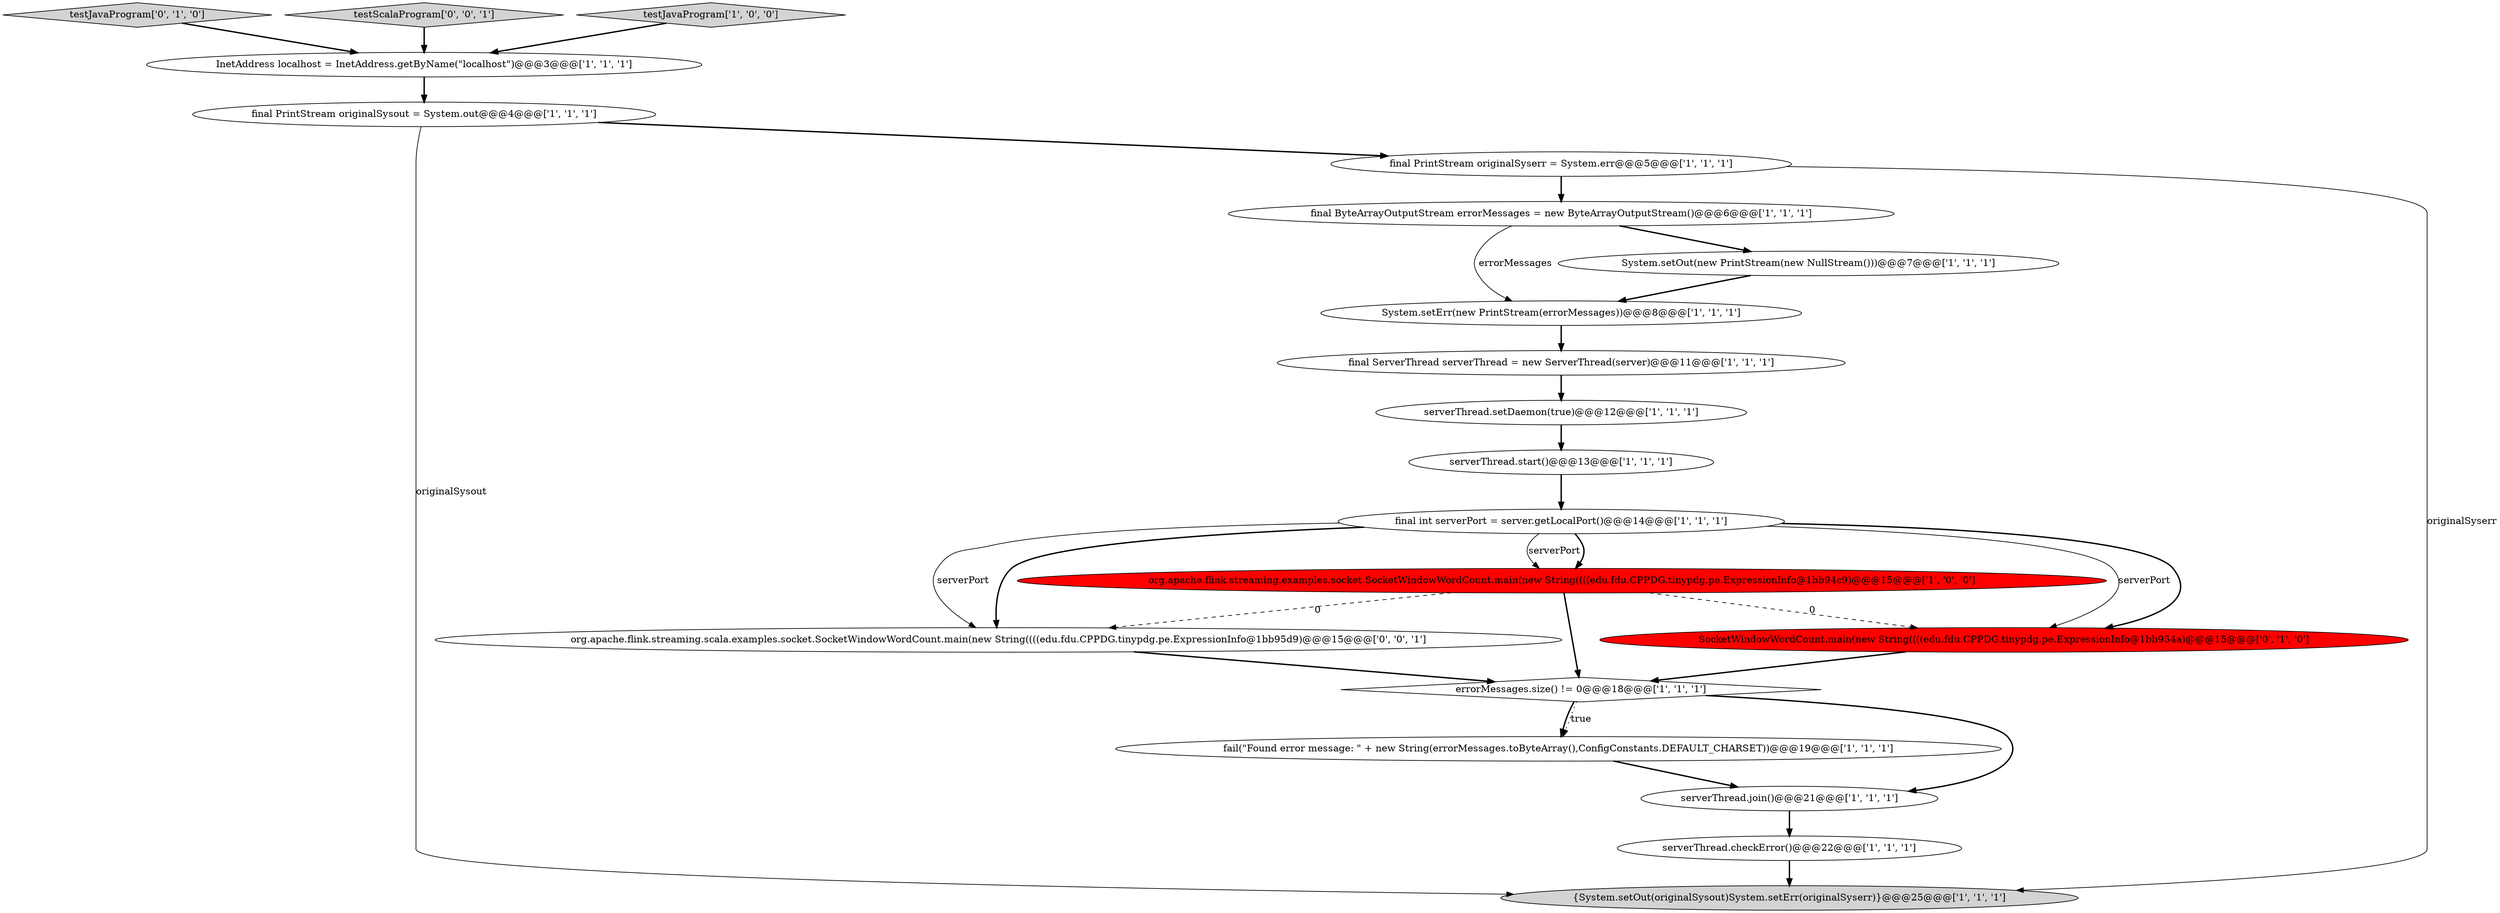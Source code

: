 digraph {
7 [style = filled, label = "final int serverPort = server.getLocalPort()@@@14@@@['1', '1', '1']", fillcolor = white, shape = ellipse image = "AAA0AAABBB1BBB"];
17 [style = filled, label = "testJavaProgram['0', '1', '0']", fillcolor = lightgray, shape = diamond image = "AAA0AAABBB2BBB"];
16 [style = filled, label = "{System.setOut(originalSysout)System.setErr(originalSyserr)}@@@25@@@['1', '1', '1']", fillcolor = lightgray, shape = ellipse image = "AAA0AAABBB1BBB"];
13 [style = filled, label = "errorMessages.size() != 0@@@18@@@['1', '1', '1']", fillcolor = white, shape = diamond image = "AAA0AAABBB1BBB"];
11 [style = filled, label = "System.setOut(new PrintStream(new NullStream()))@@@7@@@['1', '1', '1']", fillcolor = white, shape = ellipse image = "AAA0AAABBB1BBB"];
10 [style = filled, label = "InetAddress localhost = InetAddress.getByName(\"localhost\")@@@3@@@['1', '1', '1']", fillcolor = white, shape = ellipse image = "AAA0AAABBB1BBB"];
1 [style = filled, label = "serverThread.checkError()@@@22@@@['1', '1', '1']", fillcolor = white, shape = ellipse image = "AAA0AAABBB1BBB"];
12 [style = filled, label = "final ServerThread serverThread = new ServerThread(server)@@@11@@@['1', '1', '1']", fillcolor = white, shape = ellipse image = "AAA0AAABBB1BBB"];
4 [style = filled, label = "org.apache.flink.streaming.examples.socket.SocketWindowWordCount.main(new String((((edu.fdu.CPPDG.tinypdg.pe.ExpressionInfo@1bb94c9)@@@15@@@['1', '0', '0']", fillcolor = red, shape = ellipse image = "AAA1AAABBB1BBB"];
5 [style = filled, label = "final ByteArrayOutputStream errorMessages = new ByteArrayOutputStream()@@@6@@@['1', '1', '1']", fillcolor = white, shape = ellipse image = "AAA0AAABBB1BBB"];
0 [style = filled, label = "System.setErr(new PrintStream(errorMessages))@@@8@@@['1', '1', '1']", fillcolor = white, shape = ellipse image = "AAA0AAABBB1BBB"];
2 [style = filled, label = "serverThread.join()@@@21@@@['1', '1', '1']", fillcolor = white, shape = ellipse image = "AAA0AAABBB1BBB"];
3 [style = filled, label = "final PrintStream originalSysout = System.out@@@4@@@['1', '1', '1']", fillcolor = white, shape = ellipse image = "AAA0AAABBB1BBB"];
20 [style = filled, label = "org.apache.flink.streaming.scala.examples.socket.SocketWindowWordCount.main(new String((((edu.fdu.CPPDG.tinypdg.pe.ExpressionInfo@1bb95d9)@@@15@@@['0', '0', '1']", fillcolor = white, shape = ellipse image = "AAA0AAABBB3BBB"];
18 [style = filled, label = "SocketWindowWordCount.main(new String((((edu.fdu.CPPDG.tinypdg.pe.ExpressionInfo@1bb954a)@@@15@@@['0', '1', '0']", fillcolor = red, shape = ellipse image = "AAA1AAABBB2BBB"];
9 [style = filled, label = "fail(\"Found error message: \" + new String(errorMessages.toByteArray(),ConfigConstants.DEFAULT_CHARSET))@@@19@@@['1', '1', '1']", fillcolor = white, shape = ellipse image = "AAA0AAABBB1BBB"];
6 [style = filled, label = "serverThread.start()@@@13@@@['1', '1', '1']", fillcolor = white, shape = ellipse image = "AAA0AAABBB1BBB"];
15 [style = filled, label = "final PrintStream originalSyserr = System.err@@@5@@@['1', '1', '1']", fillcolor = white, shape = ellipse image = "AAA0AAABBB1BBB"];
8 [style = filled, label = "serverThread.setDaemon(true)@@@12@@@['1', '1', '1']", fillcolor = white, shape = ellipse image = "AAA0AAABBB1BBB"];
19 [style = filled, label = "testScalaProgram['0', '0', '1']", fillcolor = lightgray, shape = diamond image = "AAA0AAABBB3BBB"];
14 [style = filled, label = "testJavaProgram['1', '0', '0']", fillcolor = lightgray, shape = diamond image = "AAA0AAABBB1BBB"];
17->10 [style = bold, label=""];
4->18 [style = dashed, label="0"];
7->20 [style = solid, label="serverPort"];
20->13 [style = bold, label=""];
9->2 [style = bold, label=""];
2->1 [style = bold, label=""];
0->12 [style = bold, label=""];
4->13 [style = bold, label=""];
14->10 [style = bold, label=""];
10->3 [style = bold, label=""];
19->10 [style = bold, label=""];
8->6 [style = bold, label=""];
3->15 [style = bold, label=""];
7->4 [style = bold, label=""];
7->20 [style = bold, label=""];
7->4 [style = solid, label="serverPort"];
5->0 [style = solid, label="errorMessages"];
15->16 [style = solid, label="originalSyserr"];
15->5 [style = bold, label=""];
7->18 [style = solid, label="serverPort"];
11->0 [style = bold, label=""];
4->20 [style = dashed, label="0"];
1->16 [style = bold, label=""];
12->8 [style = bold, label=""];
18->13 [style = bold, label=""];
7->18 [style = bold, label=""];
3->16 [style = solid, label="originalSysout"];
5->11 [style = bold, label=""];
13->9 [style = bold, label=""];
6->7 [style = bold, label=""];
13->2 [style = bold, label=""];
13->9 [style = dotted, label="true"];
}
